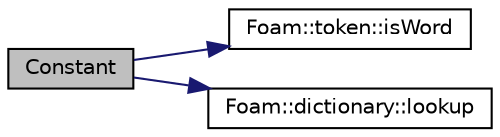 digraph "Constant"
{
  bgcolor="transparent";
  edge [fontname="Helvetica",fontsize="10",labelfontname="Helvetica",labelfontsize="10"];
  node [fontname="Helvetica",fontsize="10",shape=record];
  rankdir="LR";
  Node1 [label="Constant",height=0.2,width=0.4,color="black", fillcolor="grey75", style="filled", fontcolor="black"];
  Node1 -> Node2 [color="midnightblue",fontsize="10",style="solid",fontname="Helvetica"];
  Node2 [label="Foam::token::isWord",height=0.2,width=0.4,color="black",URL="$a02609.html#aff8351bf74c7880f1403c24dec1f82cd"];
  Node1 -> Node3 [color="midnightblue",fontsize="10",style="solid",fontname="Helvetica"];
  Node3 [label="Foam::dictionary::lookup",height=0.2,width=0.4,color="black",URL="$a00518.html#a8baab402d653d6e789f67c57e23a5b59",tooltip="Find and return an entry data stream. "];
}
